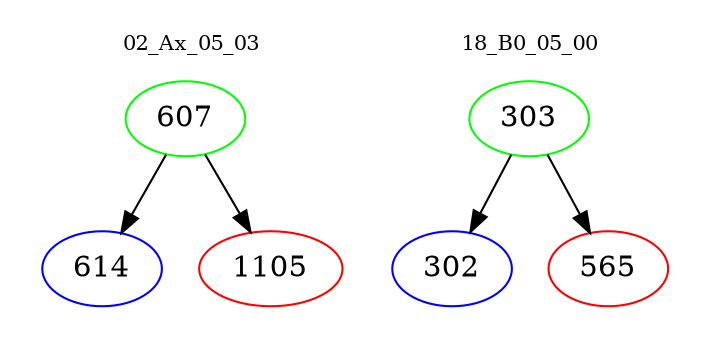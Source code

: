 digraph{
subgraph cluster_0 {
color = white
label = "02_Ax_05_03";
fontsize=10;
T0_607 [label="607", color="green"]
T0_607 -> T0_614 [color="black"]
T0_614 [label="614", color="blue"]
T0_607 -> T0_1105 [color="black"]
T0_1105 [label="1105", color="red"]
}
subgraph cluster_1 {
color = white
label = "18_B0_05_00";
fontsize=10;
T1_303 [label="303", color="green"]
T1_303 -> T1_302 [color="black"]
T1_302 [label="302", color="blue"]
T1_303 -> T1_565 [color="black"]
T1_565 [label="565", color="red"]
}
}
